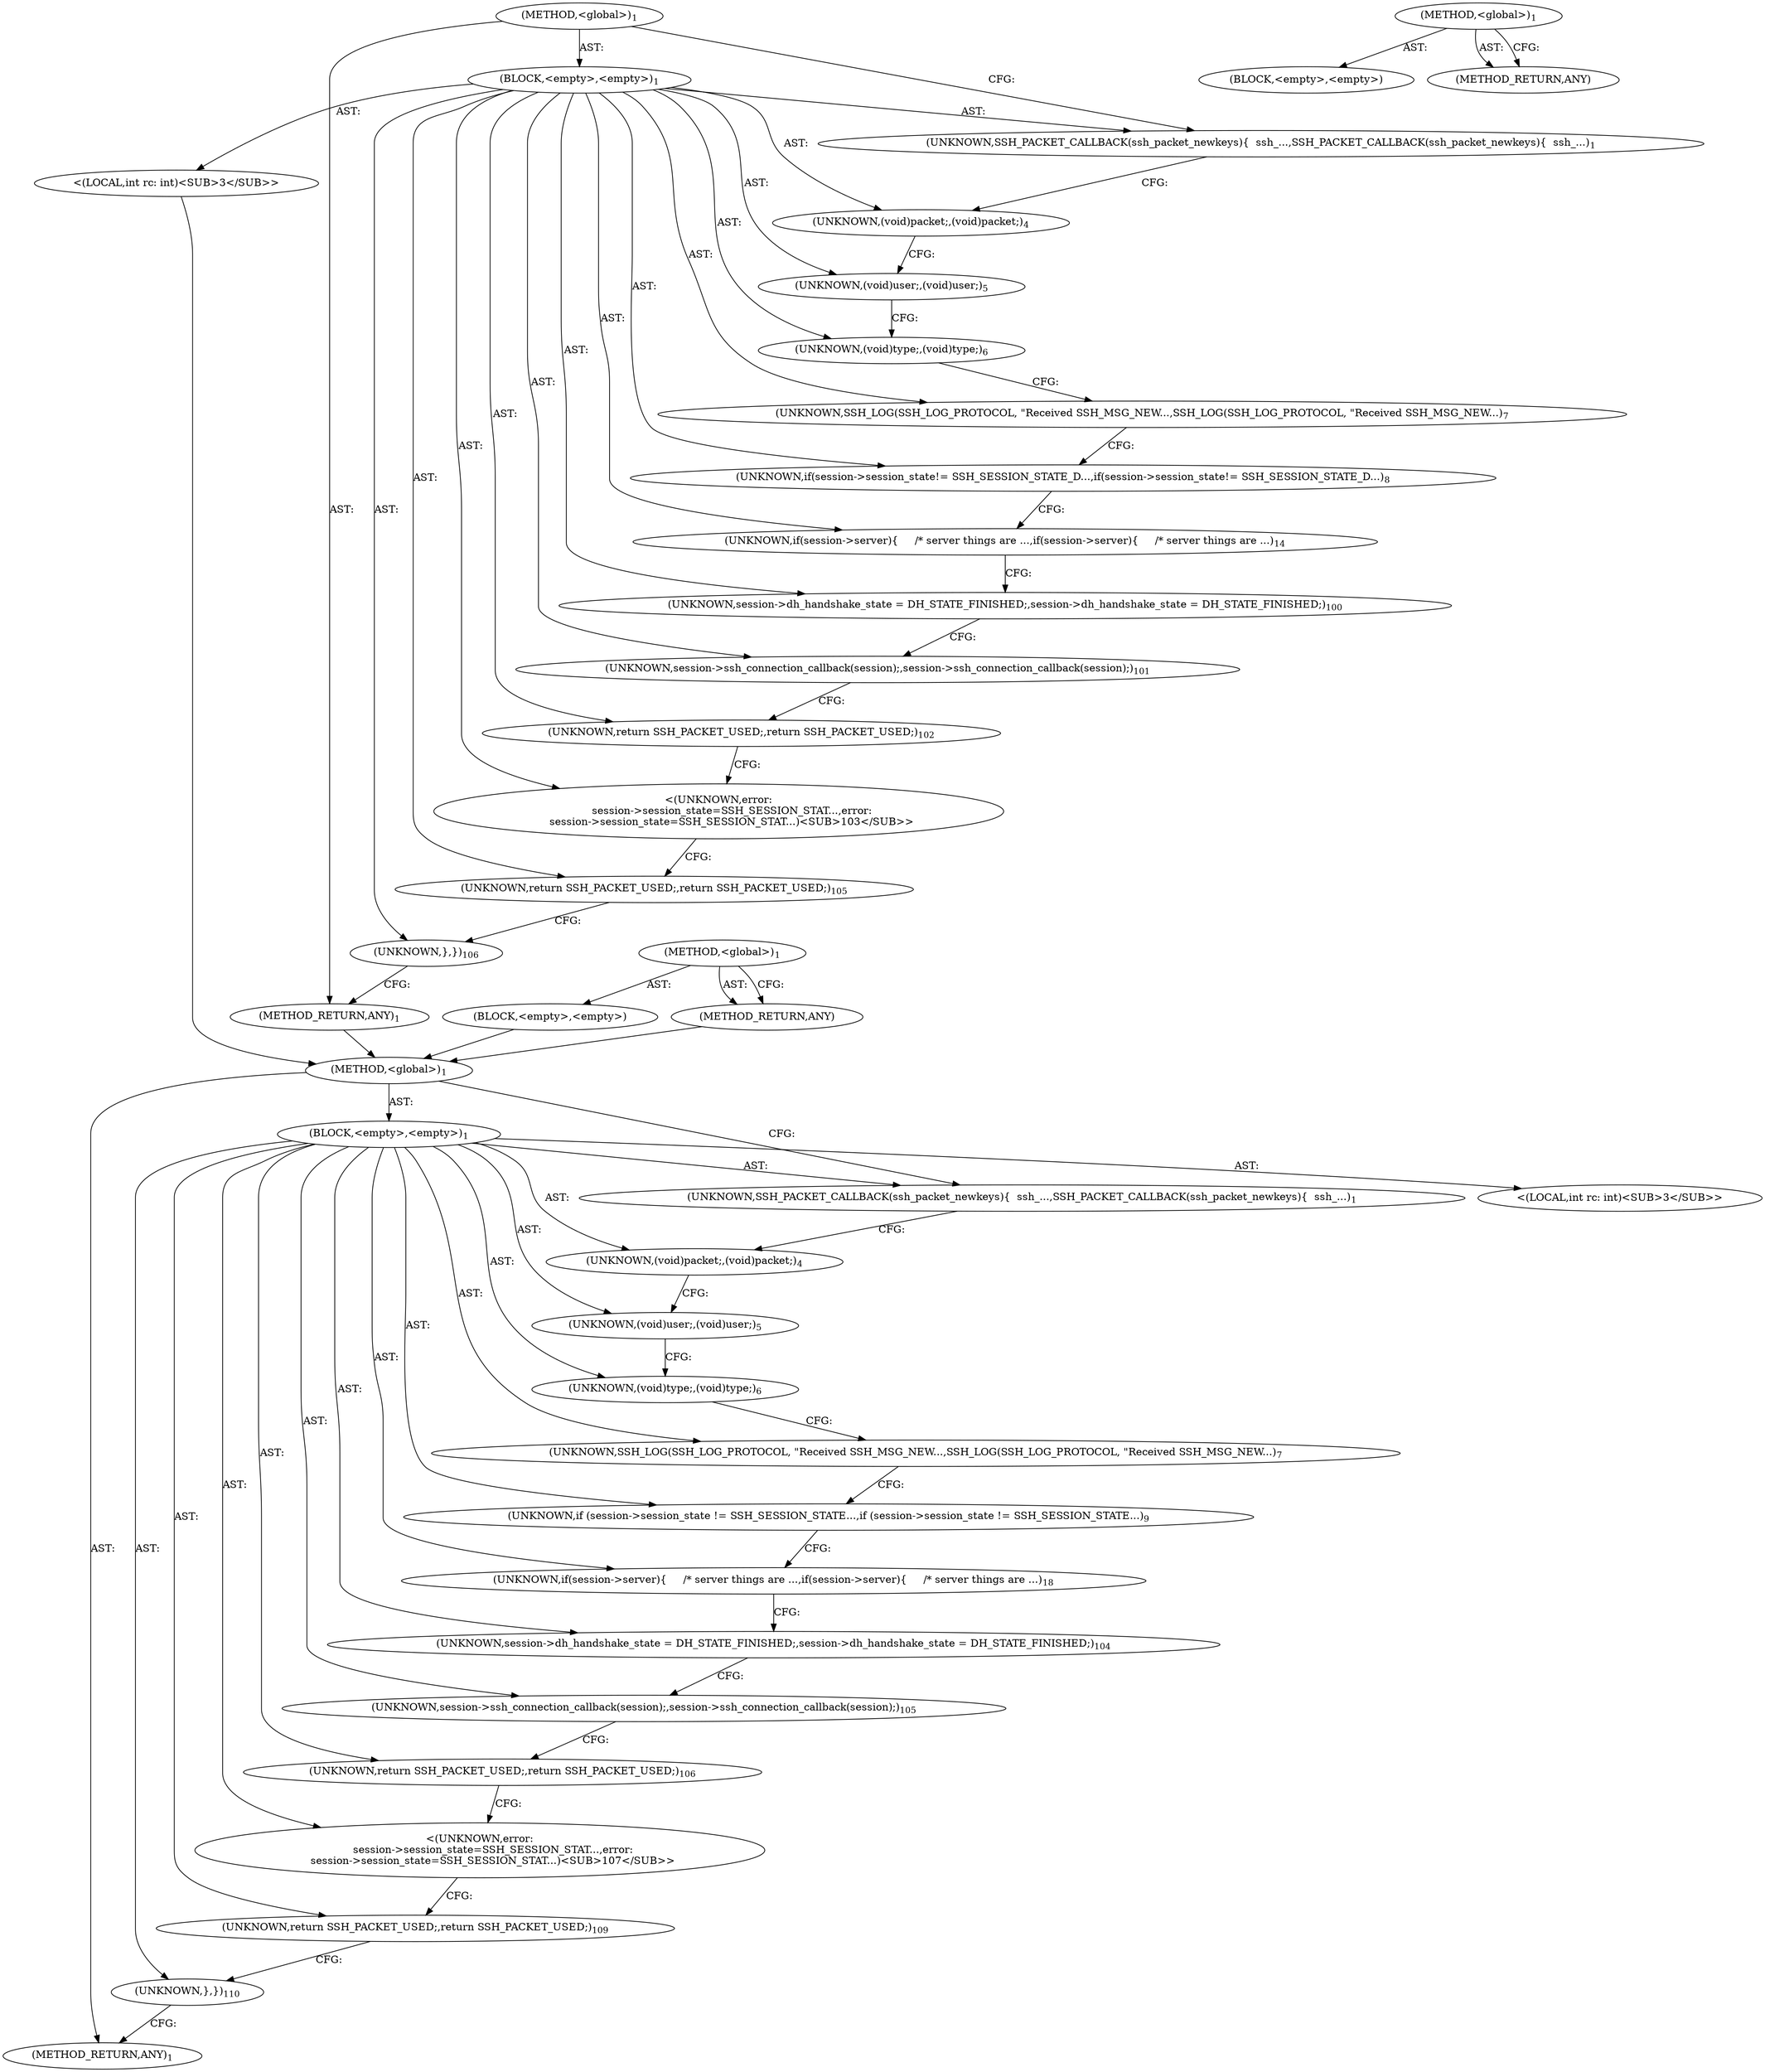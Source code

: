 digraph "&lt;global&gt;" {
vulnerable_6 [label=<(METHOD,&lt;global&gt;)<SUB>1</SUB>>];
vulnerable_7 [label=<(BLOCK,&lt;empty&gt;,&lt;empty&gt;)<SUB>1</SUB>>];
vulnerable_8 [label=<(UNKNOWN,SSH_PACKET_CALLBACK(ssh_packet_newkeys){
  ssh_...,SSH_PACKET_CALLBACK(ssh_packet_newkeys){
  ssh_...)<SUB>1</SUB>>];
vulnerable_9 [label="<(LOCAL,int rc: int)<SUB>3</SUB>>"];
vulnerable_10 [label=<(UNKNOWN,(void)packet;,(void)packet;)<SUB>4</SUB>>];
vulnerable_11 [label=<(UNKNOWN,(void)user;,(void)user;)<SUB>5</SUB>>];
vulnerable_12 [label=<(UNKNOWN,(void)type;,(void)type;)<SUB>6</SUB>>];
vulnerable_13 [label=<(UNKNOWN,SSH_LOG(SSH_LOG_PROTOCOL, &quot;Received SSH_MSG_NEW...,SSH_LOG(SSH_LOG_PROTOCOL, &quot;Received SSH_MSG_NEW...)<SUB>7</SUB>>];
vulnerable_14 [label=<(UNKNOWN,if(session-&gt;session_state!= SSH_SESSION_STATE_D...,if(session-&gt;session_state!= SSH_SESSION_STATE_D...)<SUB>8</SUB>>];
vulnerable_15 [label=<(UNKNOWN,if(session-&gt;server){
     /* server things are ...,if(session-&gt;server){
     /* server things are ...)<SUB>14</SUB>>];
vulnerable_16 [label=<(UNKNOWN,session-&gt;dh_handshake_state = DH_STATE_FINISHED;,session-&gt;dh_handshake_state = DH_STATE_FINISHED;)<SUB>100</SUB>>];
vulnerable_17 [label=<(UNKNOWN,session-&gt;ssh_connection_callback(session);,session-&gt;ssh_connection_callback(session);)<SUB>101</SUB>>];
vulnerable_18 [label=<(UNKNOWN,return SSH_PACKET_USED;,return SSH_PACKET_USED;)<SUB>102</SUB>>];
vulnerable_19 [label="<(UNKNOWN,error:
	session-&gt;session_state=SSH_SESSION_STAT...,error:
	session-&gt;session_state=SSH_SESSION_STAT...)<SUB>103</SUB>>"];
vulnerable_20 [label=<(UNKNOWN,return SSH_PACKET_USED;,return SSH_PACKET_USED;)<SUB>105</SUB>>];
vulnerable_21 [label=<(UNKNOWN,},})<SUB>106</SUB>>];
vulnerable_22 [label=<(METHOD_RETURN,ANY)<SUB>1</SUB>>];
vulnerable_29 [label=<(METHOD,&lt;global&gt;)<SUB>1</SUB>>];
vulnerable_30 [label=<(BLOCK,&lt;empty&gt;,&lt;empty&gt;)>];
vulnerable_31 [label=<(METHOD_RETURN,ANY)>];
fixed_6 [label=<(METHOD,&lt;global&gt;)<SUB>1</SUB>>];
fixed_7 [label=<(BLOCK,&lt;empty&gt;,&lt;empty&gt;)<SUB>1</SUB>>];
fixed_8 [label=<(UNKNOWN,SSH_PACKET_CALLBACK(ssh_packet_newkeys){
  ssh_...,SSH_PACKET_CALLBACK(ssh_packet_newkeys){
  ssh_...)<SUB>1</SUB>>];
fixed_9 [label="<(LOCAL,int rc: int)<SUB>3</SUB>>"];
fixed_10 [label=<(UNKNOWN,(void)packet;,(void)packet;)<SUB>4</SUB>>];
fixed_11 [label=<(UNKNOWN,(void)user;,(void)user;)<SUB>5</SUB>>];
fixed_12 [label=<(UNKNOWN,(void)type;,(void)type;)<SUB>6</SUB>>];
fixed_13 [label=<(UNKNOWN,SSH_LOG(SSH_LOG_PROTOCOL, &quot;Received SSH_MSG_NEW...,SSH_LOG(SSH_LOG_PROTOCOL, &quot;Received SSH_MSG_NEW...)<SUB>7</SUB>>];
fixed_14 [label=<(UNKNOWN,if (session-&gt;session_state != SSH_SESSION_STATE...,if (session-&gt;session_state != SSH_SESSION_STATE...)<SUB>9</SUB>>];
fixed_15 [label=<(UNKNOWN,if(session-&gt;server){
     /* server things are ...,if(session-&gt;server){
     /* server things are ...)<SUB>18</SUB>>];
fixed_16 [label=<(UNKNOWN,session-&gt;dh_handshake_state = DH_STATE_FINISHED;,session-&gt;dh_handshake_state = DH_STATE_FINISHED;)<SUB>104</SUB>>];
fixed_17 [label=<(UNKNOWN,session-&gt;ssh_connection_callback(session);,session-&gt;ssh_connection_callback(session);)<SUB>105</SUB>>];
fixed_18 [label=<(UNKNOWN,return SSH_PACKET_USED;,return SSH_PACKET_USED;)<SUB>106</SUB>>];
fixed_19 [label="<(UNKNOWN,error:
	session-&gt;session_state=SSH_SESSION_STAT...,error:
	session-&gt;session_state=SSH_SESSION_STAT...)<SUB>107</SUB>>"];
fixed_20 [label=<(UNKNOWN,return SSH_PACKET_USED;,return SSH_PACKET_USED;)<SUB>109</SUB>>];
fixed_21 [label=<(UNKNOWN,},})<SUB>110</SUB>>];
fixed_22 [label=<(METHOD_RETURN,ANY)<SUB>1</SUB>>];
fixed_29 [label=<(METHOD,&lt;global&gt;)<SUB>1</SUB>>];
fixed_30 [label=<(BLOCK,&lt;empty&gt;,&lt;empty&gt;)>];
fixed_31 [label=<(METHOD_RETURN,ANY)>];
vulnerable_6 -> vulnerable_7  [key=0, label="AST: "];
vulnerable_6 -> vulnerable_22  [key=0, label="AST: "];
vulnerable_6 -> vulnerable_8  [key=0, label="CFG: "];
vulnerable_7 -> vulnerable_8  [key=0, label="AST: "];
vulnerable_7 -> vulnerable_9  [key=0, label="AST: "];
vulnerable_7 -> vulnerable_10  [key=0, label="AST: "];
vulnerable_7 -> vulnerable_11  [key=0, label="AST: "];
vulnerable_7 -> vulnerable_12  [key=0, label="AST: "];
vulnerable_7 -> vulnerable_13  [key=0, label="AST: "];
vulnerable_7 -> vulnerable_14  [key=0, label="AST: "];
vulnerable_7 -> vulnerable_15  [key=0, label="AST: "];
vulnerable_7 -> vulnerable_16  [key=0, label="AST: "];
vulnerable_7 -> vulnerable_17  [key=0, label="AST: "];
vulnerable_7 -> vulnerable_18  [key=0, label="AST: "];
vulnerable_7 -> vulnerable_19  [key=0, label="AST: "];
vulnerable_7 -> vulnerable_20  [key=0, label="AST: "];
vulnerable_7 -> vulnerable_21  [key=0, label="AST: "];
vulnerable_8 -> vulnerable_10  [key=0, label="CFG: "];
vulnerable_9 -> fixed_6  [key=0];
vulnerable_10 -> vulnerable_11  [key=0, label="CFG: "];
vulnerable_11 -> vulnerable_12  [key=0, label="CFG: "];
vulnerable_12 -> vulnerable_13  [key=0, label="CFG: "];
vulnerable_13 -> vulnerable_14  [key=0, label="CFG: "];
vulnerable_14 -> vulnerable_15  [key=0, label="CFG: "];
vulnerable_15 -> vulnerable_16  [key=0, label="CFG: "];
vulnerable_16 -> vulnerable_17  [key=0, label="CFG: "];
vulnerable_17 -> vulnerable_18  [key=0, label="CFG: "];
vulnerable_18 -> vulnerable_19  [key=0, label="CFG: "];
vulnerable_19 -> vulnerable_20  [key=0, label="CFG: "];
vulnerable_20 -> vulnerable_21  [key=0, label="CFG: "];
vulnerable_21 -> vulnerable_22  [key=0, label="CFG: "];
vulnerable_22 -> fixed_6  [key=0];
vulnerable_29 -> vulnerable_30  [key=0, label="AST: "];
vulnerable_29 -> vulnerable_31  [key=0, label="AST: "];
vulnerable_29 -> vulnerable_31  [key=1, label="CFG: "];
vulnerable_30 -> fixed_6  [key=0];
vulnerable_31 -> fixed_6  [key=0];
fixed_6 -> fixed_7  [key=0, label="AST: "];
fixed_6 -> fixed_22  [key=0, label="AST: "];
fixed_6 -> fixed_8  [key=0, label="CFG: "];
fixed_7 -> fixed_8  [key=0, label="AST: "];
fixed_7 -> fixed_9  [key=0, label="AST: "];
fixed_7 -> fixed_10  [key=0, label="AST: "];
fixed_7 -> fixed_11  [key=0, label="AST: "];
fixed_7 -> fixed_12  [key=0, label="AST: "];
fixed_7 -> fixed_13  [key=0, label="AST: "];
fixed_7 -> fixed_14  [key=0, label="AST: "];
fixed_7 -> fixed_15  [key=0, label="AST: "];
fixed_7 -> fixed_16  [key=0, label="AST: "];
fixed_7 -> fixed_17  [key=0, label="AST: "];
fixed_7 -> fixed_18  [key=0, label="AST: "];
fixed_7 -> fixed_19  [key=0, label="AST: "];
fixed_7 -> fixed_20  [key=0, label="AST: "];
fixed_7 -> fixed_21  [key=0, label="AST: "];
fixed_8 -> fixed_10  [key=0, label="CFG: "];
fixed_10 -> fixed_11  [key=0, label="CFG: "];
fixed_11 -> fixed_12  [key=0, label="CFG: "];
fixed_12 -> fixed_13  [key=0, label="CFG: "];
fixed_13 -> fixed_14  [key=0, label="CFG: "];
fixed_14 -> fixed_15  [key=0, label="CFG: "];
fixed_15 -> fixed_16  [key=0, label="CFG: "];
fixed_16 -> fixed_17  [key=0, label="CFG: "];
fixed_17 -> fixed_18  [key=0, label="CFG: "];
fixed_18 -> fixed_19  [key=0, label="CFG: "];
fixed_19 -> fixed_20  [key=0, label="CFG: "];
fixed_20 -> fixed_21  [key=0, label="CFG: "];
fixed_21 -> fixed_22  [key=0, label="CFG: "];
fixed_29 -> fixed_30  [key=0, label="AST: "];
fixed_29 -> fixed_31  [key=0, label="AST: "];
fixed_29 -> fixed_31  [key=1, label="CFG: "];
}
